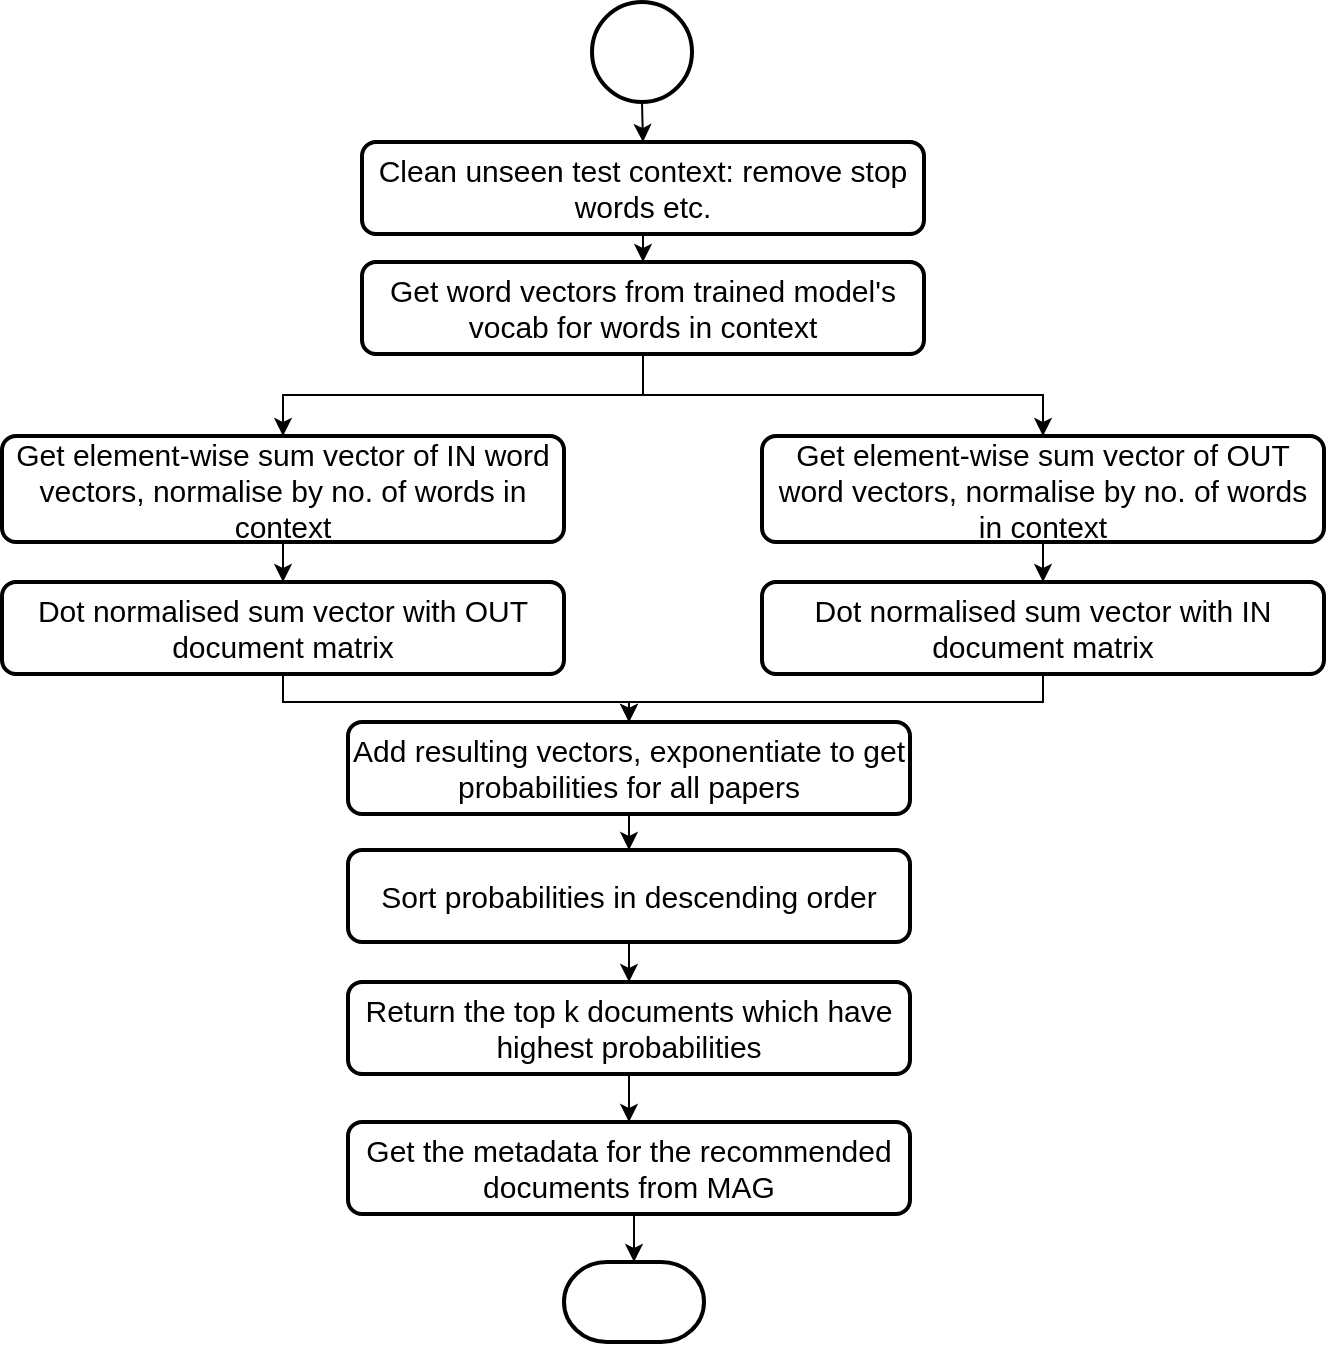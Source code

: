 <mxfile version="10.7.7" type="device"><diagram id="7beg5xw_dpQ4-RVVItKw" name="Page-1"><mxGraphModel dx="840" dy="512" grid="1" gridSize="10" guides="1" tooltips="1" connect="1" arrows="1" fold="1" page="1" pageScale="1" pageWidth="827" pageHeight="1169" math="0" shadow="0"><root><mxCell id="0"/><mxCell id="1" parent="0"/><mxCell id="Sc9GrySLA_E4NLDV-M6X-4" style="edgeStyle=orthogonalEdgeStyle;rounded=0;orthogonalLoop=1;jettySize=auto;html=1;exitX=0.5;exitY=1;exitDx=0;exitDy=0;entryX=0.5;entryY=0;entryDx=0;entryDy=0;fontSize=15;" edge="1" parent="1" source="RJr6aptaQx8Y3pW3XGZr-2" target="RJr6aptaQx8Y3pW3XGZr-22"><mxGeometry relative="1" as="geometry"><Array as="points"><mxPoint x="241" y="370"/><mxPoint x="414" y="370"/></Array></mxGeometry></mxCell><mxCell id="RJr6aptaQx8Y3pW3XGZr-2" value="Dot normalised sum vector with OUT document matrix" style="rounded=1;whiteSpace=wrap;html=1;absoluteArcSize=1;arcSize=14;strokeWidth=2;fontSize=15;" parent="1" vertex="1"><mxGeometry x="100" y="310" width="281" height="46" as="geometry"/></mxCell><mxCell id="RJr6aptaQx8Y3pW3XGZr-3" value="" style="edgeStyle=orthogonalEdgeStyle;rounded=0;orthogonalLoop=1;jettySize=auto;html=1;fontSize=15;" parent="1" source="RJr6aptaQx8Y3pW3XGZr-4" target="RJr6aptaQx8Y3pW3XGZr-14" edge="1"><mxGeometry relative="1" as="geometry"/></mxCell><mxCell id="RJr6aptaQx8Y3pW3XGZr-4" value="Sort probabilities in descending order" style="rounded=1;whiteSpace=wrap;html=1;absoluteArcSize=1;arcSize=14;strokeWidth=2;fontSize=15;" parent="1" vertex="1"><mxGeometry x="273" y="444" width="281" height="46" as="geometry"/></mxCell><mxCell id="Sc9GrySLA_E4NLDV-M6X-7" style="edgeStyle=orthogonalEdgeStyle;rounded=0;orthogonalLoop=1;jettySize=auto;html=1;exitX=0.5;exitY=1;exitDx=0;exitDy=0;exitPerimeter=0;entryX=0.5;entryY=0;entryDx=0;entryDy=0;fontSize=15;" edge="1" parent="1" source="RJr6aptaQx8Y3pW3XGZr-6" target="RJr6aptaQx8Y3pW3XGZr-8"><mxGeometry relative="1" as="geometry"/></mxCell><mxCell id="RJr6aptaQx8Y3pW3XGZr-6" value="" style="strokeWidth=2;html=1;shape=mxgraph.flowchart.start_2;whiteSpace=wrap;" parent="1" vertex="1"><mxGeometry x="395" y="20" width="50" height="50" as="geometry"/></mxCell><mxCell id="RJr6aptaQx8Y3pW3XGZr-7" style="edgeStyle=orthogonalEdgeStyle;rounded=0;orthogonalLoop=1;jettySize=auto;html=1;exitX=0.5;exitY=1;exitDx=0;exitDy=0;entryX=0.5;entryY=0;entryDx=0;entryDy=0;fontSize=15;" parent="1" source="RJr6aptaQx8Y3pW3XGZr-8" target="RJr6aptaQx8Y3pW3XGZr-10" edge="1"><mxGeometry relative="1" as="geometry"/></mxCell><mxCell id="RJr6aptaQx8Y3pW3XGZr-8" value="Clean unseen test context: remove stop words etc.&lt;br style=&quot;font-size: 15px;&quot;&gt;" style="rounded=1;whiteSpace=wrap;html=1;absoluteArcSize=1;arcSize=14;strokeWidth=2;fontSize=15;" parent="1" vertex="1"><mxGeometry x="280" y="90" width="281" height="46" as="geometry"/></mxCell><mxCell id="RJr6aptaQx8Y3pW3XGZr-9" style="edgeStyle=orthogonalEdgeStyle;rounded=0;orthogonalLoop=1;jettySize=auto;html=1;exitX=0.5;exitY=1;exitDx=0;exitDy=0;entryX=0.5;entryY=0;entryDx=0;entryDy=0;fontSize=15;" parent="1" source="RJr6aptaQx8Y3pW3XGZr-10" target="RJr6aptaQx8Y3pW3XGZr-12" edge="1"><mxGeometry relative="1" as="geometry"/></mxCell><mxCell id="RJr6aptaQx8Y3pW3XGZr-19" style="edgeStyle=orthogonalEdgeStyle;rounded=0;orthogonalLoop=1;jettySize=auto;html=1;entryX=0.5;entryY=0;entryDx=0;entryDy=0;fontSize=15;" parent="1" source="RJr6aptaQx8Y3pW3XGZr-10" target="RJr6aptaQx8Y3pW3XGZr-18" edge="1"><mxGeometry relative="1" as="geometry"/></mxCell><mxCell id="RJr6aptaQx8Y3pW3XGZr-10" value="Get word vectors from trained model's vocab for words in context&lt;br style=&quot;font-size: 15px;&quot;&gt;" style="rounded=1;whiteSpace=wrap;html=1;absoluteArcSize=1;arcSize=14;strokeWidth=2;fontSize=15;" parent="1" vertex="1"><mxGeometry x="280" y="150" width="281" height="46" as="geometry"/></mxCell><mxCell id="RJr6aptaQx8Y3pW3XGZr-11" style="edgeStyle=orthogonalEdgeStyle;rounded=0;orthogonalLoop=1;jettySize=auto;html=1;exitX=0.5;exitY=1;exitDx=0;exitDy=0;entryX=0.5;entryY=0;entryDx=0;entryDy=0;fontSize=15;" parent="1" source="RJr6aptaQx8Y3pW3XGZr-12" target="RJr6aptaQx8Y3pW3XGZr-2" edge="1"><mxGeometry relative="1" as="geometry"/></mxCell><mxCell id="RJr6aptaQx8Y3pW3XGZr-12" value="Get element-wise sum vector of IN word vectors, normalise by no. of words in context" style="rounded=1;whiteSpace=wrap;html=1;absoluteArcSize=1;arcSize=14;strokeWidth=2;fontSize=15;" parent="1" vertex="1"><mxGeometry x="100" y="237" width="281" height="53" as="geometry"/></mxCell><mxCell id="RJr6aptaQx8Y3pW3XGZr-13" value="" style="edgeStyle=orthogonalEdgeStyle;rounded=0;orthogonalLoop=1;jettySize=auto;html=1;fontSize=15;" parent="1" source="RJr6aptaQx8Y3pW3XGZr-14" target="RJr6aptaQx8Y3pW3XGZr-17" edge="1"><mxGeometry relative="1" as="geometry"/></mxCell><mxCell id="RJr6aptaQx8Y3pW3XGZr-14" value="Return the top k documents which have highest probabilities" style="rounded=1;whiteSpace=wrap;html=1;absoluteArcSize=1;arcSize=14;strokeWidth=2;fontSize=15;" parent="1" vertex="1"><mxGeometry x="273" y="510" width="281" height="46" as="geometry"/></mxCell><mxCell id="RJr6aptaQx8Y3pW3XGZr-15" value="" style="strokeWidth=2;html=1;shape=mxgraph.flowchart.terminator;whiteSpace=wrap;fontSize=15;" parent="1" vertex="1"><mxGeometry x="381" y="650" width="70" height="40" as="geometry"/></mxCell><mxCell id="Sc9GrySLA_E4NLDV-M6X-6" style="edgeStyle=orthogonalEdgeStyle;rounded=0;orthogonalLoop=1;jettySize=auto;html=1;exitX=0.5;exitY=1;exitDx=0;exitDy=0;entryX=0.5;entryY=0;entryDx=0;entryDy=0;entryPerimeter=0;fontSize=15;" edge="1" parent="1" source="RJr6aptaQx8Y3pW3XGZr-17" target="RJr6aptaQx8Y3pW3XGZr-15"><mxGeometry relative="1" as="geometry"/></mxCell><mxCell id="RJr6aptaQx8Y3pW3XGZr-17" value="Get the metadata for the recommended documents from MAG" style="rounded=1;whiteSpace=wrap;html=1;absoluteArcSize=1;arcSize=14;strokeWidth=2;fontSize=15;" parent="1" vertex="1"><mxGeometry x="273" y="580" width="281" height="46" as="geometry"/></mxCell><mxCell id="RJr6aptaQx8Y3pW3XGZr-21" style="edgeStyle=orthogonalEdgeStyle;rounded=0;orthogonalLoop=1;jettySize=auto;html=1;exitX=0.5;exitY=1;exitDx=0;exitDy=0;entryX=0.5;entryY=0;entryDx=0;entryDy=0;fontSize=15;" parent="1" source="RJr6aptaQx8Y3pW3XGZr-18" target="RJr6aptaQx8Y3pW3XGZr-20" edge="1"><mxGeometry relative="1" as="geometry"/></mxCell><mxCell id="RJr6aptaQx8Y3pW3XGZr-18" value="Get element-wise sum vector of OUT word vectors, normalise by no. of words in context" style="rounded=1;whiteSpace=wrap;html=1;absoluteArcSize=1;arcSize=14;strokeWidth=2;fontSize=15;" parent="1" vertex="1"><mxGeometry x="480" y="237" width="281" height="53" as="geometry"/></mxCell><mxCell id="RJr6aptaQx8Y3pW3XGZr-24" style="edgeStyle=orthogonalEdgeStyle;rounded=0;orthogonalLoop=1;jettySize=auto;html=1;exitX=0.5;exitY=1;exitDx=0;exitDy=0;entryX=0.5;entryY=0;entryDx=0;entryDy=0;fontSize=15;" parent="1" source="RJr6aptaQx8Y3pW3XGZr-20" target="RJr6aptaQx8Y3pW3XGZr-22" edge="1"><mxGeometry relative="1" as="geometry"><Array as="points"><mxPoint x="621" y="370"/><mxPoint x="414" y="370"/></Array></mxGeometry></mxCell><mxCell id="RJr6aptaQx8Y3pW3XGZr-20" value="Dot normalised sum vector with IN document matrix" style="rounded=1;whiteSpace=wrap;html=1;absoluteArcSize=1;arcSize=14;strokeWidth=2;fontSize=15;" parent="1" vertex="1"><mxGeometry x="480" y="310" width="281" height="46" as="geometry"/></mxCell><mxCell id="Sc9GrySLA_E4NLDV-M6X-5" style="edgeStyle=orthogonalEdgeStyle;rounded=0;orthogonalLoop=1;jettySize=auto;html=1;exitX=0.5;exitY=1;exitDx=0;exitDy=0;entryX=0.5;entryY=0;entryDx=0;entryDy=0;fontSize=15;" edge="1" parent="1" source="RJr6aptaQx8Y3pW3XGZr-22" target="RJr6aptaQx8Y3pW3XGZr-4"><mxGeometry relative="1" as="geometry"/></mxCell><mxCell id="RJr6aptaQx8Y3pW3XGZr-22" value="Add resulting vectors, exponentiate to get probabilities for all papers" style="rounded=1;whiteSpace=wrap;html=1;absoluteArcSize=1;arcSize=14;strokeWidth=2;fontSize=15;" parent="1" vertex="1"><mxGeometry x="273" y="380" width="281" height="46" as="geometry"/></mxCell></root></mxGraphModel></diagram></mxfile>